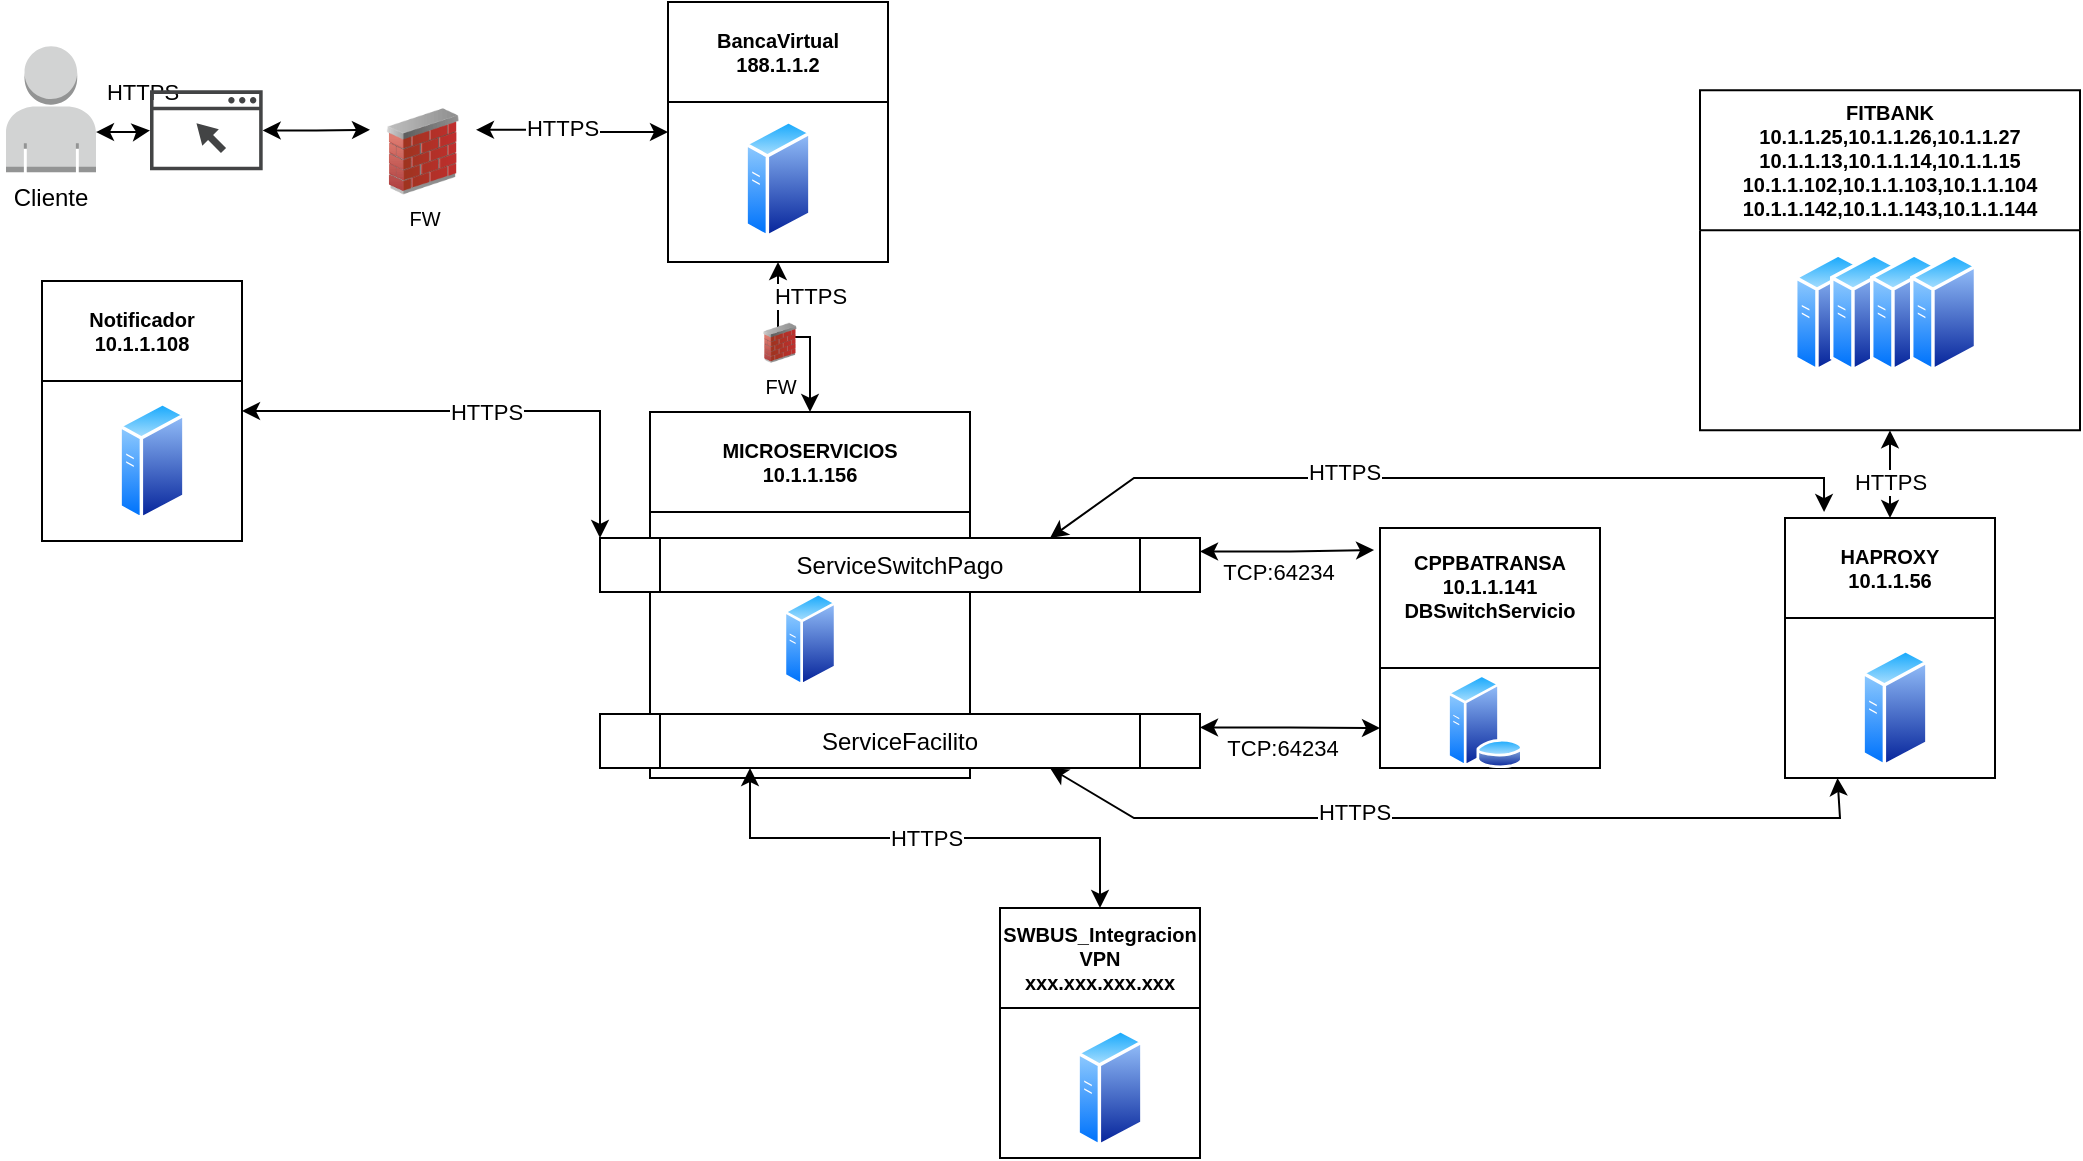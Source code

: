 <mxfile version="21.2.1" type="github">
  <diagram name="Page-1" id="cdJFgnRZKSv7TjTgte76">
    <mxGraphModel dx="924" dy="304" grid="1" gridSize="10" guides="1" tooltips="1" connect="1" arrows="1" fold="1" page="1" pageScale="1" pageWidth="850" pageHeight="1100" math="0" shadow="0">
      <root>
        <mxCell id="0" />
        <mxCell id="1" parent="0" />
        <mxCell id="kGz52Ocv0qRSrAAiTenu-2" style="edgeStyle=orthogonalEdgeStyle;rounded=0;orthogonalLoop=1;jettySize=auto;html=1;exitX=1;exitY=0.25;exitDx=0;exitDy=0;startArrow=classic;startFill=1;entryX=0;entryY=0.5;entryDx=0;entryDy=0;" parent="1" source="kGz52Ocv0qRSrAAiTenu-5" target="kGz52Ocv0qRSrAAiTenu-16" edge="1">
          <mxGeometry relative="1" as="geometry">
            <mxPoint x="511" y="185" as="targetPoint" />
          </mxGeometry>
        </mxCell>
        <mxCell id="kGz52Ocv0qRSrAAiTenu-3" value="HTTPS" style="edgeLabel;html=1;align=center;verticalAlign=middle;resizable=0;points=[];" parent="kGz52Ocv0qRSrAAiTenu-2" vertex="1" connectable="0">
          <mxGeometry x="-0.12" y="1" relative="1" as="geometry">
            <mxPoint as="offset" />
          </mxGeometry>
        </mxCell>
        <mxCell id="kGz52Ocv0qRSrAAiTenu-4" value="HTTPS" style="edgeLabel;html=1;align=center;verticalAlign=middle;resizable=0;points=[];" parent="kGz52Ocv0qRSrAAiTenu-2" vertex="1" connectable="0">
          <mxGeometry x="-0.12" y="1" relative="1" as="geometry">
            <mxPoint x="-210" y="-18" as="offset" />
          </mxGeometry>
        </mxCell>
        <mxCell id="kGz52Ocv0qRSrAAiTenu-5" value="FW" style="image;html=1;image=img/lib/clip_art/networking/Firewall_02_128x128.png;fontSize=10;" parent="1" vertex="1">
          <mxGeometry x="195" y="95.17" width="53" height="43" as="geometry" />
        </mxCell>
        <mxCell id="kGz52Ocv0qRSrAAiTenu-6" value="MICROSERVICIOS&#xa;10.1.1.156" style="swimlane;startSize=50;fontSize=10;" parent="1" vertex="1">
          <mxGeometry x="335" y="247" width="160" height="183" as="geometry">
            <mxRectangle x="310" y="150" width="130" height="23" as="alternateBounds" />
          </mxGeometry>
        </mxCell>
        <mxCell id="kGz52Ocv0qRSrAAiTenu-7" value="" style="aspect=fixed;perimeter=ellipsePerimeter;html=1;align=center;shadow=0;dashed=0;spacingTop=3;image;image=img/lib/active_directory/generic_server.svg;fontSize=10;" parent="kGz52Ocv0qRSrAAiTenu-6" vertex="1">
          <mxGeometry x="66.76" y="90" width="26.48" height="47.29" as="geometry" />
        </mxCell>
        <mxCell id="kGz52Ocv0qRSrAAiTenu-8" style="edgeStyle=orthogonalEdgeStyle;rounded=0;orthogonalLoop=1;jettySize=auto;html=1;exitX=1;exitY=0.68;exitDx=0;exitDy=0;exitPerimeter=0;startArrow=classic;startFill=1;" parent="1" source="kGz52Ocv0qRSrAAiTenu-12" target="kGz52Ocv0qRSrAAiTenu-10" edge="1">
          <mxGeometry relative="1" as="geometry" />
        </mxCell>
        <mxCell id="kGz52Ocv0qRSrAAiTenu-9" style="edgeStyle=orthogonalEdgeStyle;rounded=0;orthogonalLoop=1;jettySize=auto;html=1;entryX=0;entryY=0.25;entryDx=0;entryDy=0;startArrow=classic;startFill=1;" parent="1" source="kGz52Ocv0qRSrAAiTenu-10" target="kGz52Ocv0qRSrAAiTenu-5" edge="1">
          <mxGeometry relative="1" as="geometry" />
        </mxCell>
        <mxCell id="kGz52Ocv0qRSrAAiTenu-10" value="" style="sketch=0;pointerEvents=1;shadow=0;dashed=0;html=1;strokeColor=none;fillColor=#434445;aspect=fixed;labelPosition=center;verticalLabelPosition=bottom;verticalAlign=top;align=center;outlineConnect=0;shape=mxgraph.vvd.web_browser;" parent="1" vertex="1">
          <mxGeometry x="85" y="86.17" width="56.34" height="40" as="geometry" />
        </mxCell>
        <mxCell id="kGz52Ocv0qRSrAAiTenu-11" value="" style="group" parent="1" vertex="1" connectable="0">
          <mxGeometry x="10" y="64.17" width="50" height="86" as="geometry" />
        </mxCell>
        <mxCell id="kGz52Ocv0qRSrAAiTenu-12" value="" style="outlineConnect=0;dashed=0;verticalLabelPosition=bottom;verticalAlign=top;align=center;html=1;shape=mxgraph.aws3.user;fillColor=#D2D3D3;gradientColor=none;" parent="kGz52Ocv0qRSrAAiTenu-11" vertex="1">
          <mxGeometry x="3" width="45" height="63" as="geometry" />
        </mxCell>
        <mxCell id="kGz52Ocv0qRSrAAiTenu-13" value="Cliente" style="text;html=1;align=center;verticalAlign=middle;resizable=0;points=[];autosize=1;strokeColor=none;fillColor=none;" parent="kGz52Ocv0qRSrAAiTenu-11" vertex="1">
          <mxGeometry y="66" width="50" height="20" as="geometry" />
        </mxCell>
        <mxCell id="kGz52Ocv0qRSrAAiTenu-14" style="edgeStyle=orthogonalEdgeStyle;rounded=0;orthogonalLoop=1;jettySize=auto;html=1;exitX=0.5;exitY=1;exitDx=0;exitDy=0;entryX=0.5;entryY=0;entryDx=0;entryDy=0;startArrow=classic;startFill=1;" parent="1" source="kGz52Ocv0qRSrAAiTenu-16" target="kGz52Ocv0qRSrAAiTenu-6" edge="1">
          <mxGeometry relative="1" as="geometry" />
        </mxCell>
        <mxCell id="kGz52Ocv0qRSrAAiTenu-15" value="HTTPS" style="edgeLabel;html=1;align=center;verticalAlign=middle;resizable=0;points=[];" parent="kGz52Ocv0qRSrAAiTenu-14" vertex="1" connectable="0">
          <mxGeometry x="0.13" y="-2" relative="1" as="geometry">
            <mxPoint x="2" y="-23" as="offset" />
          </mxGeometry>
        </mxCell>
        <mxCell id="kGz52Ocv0qRSrAAiTenu-16" value="BancaVirtual&#xa;188.1.1.2" style="swimlane;startSize=50;fontSize=10;" parent="1" vertex="1">
          <mxGeometry x="344" y="42" width="110" height="130" as="geometry">
            <mxRectangle x="310" y="150" width="130" height="23" as="alternateBounds" />
          </mxGeometry>
        </mxCell>
        <mxCell id="kGz52Ocv0qRSrAAiTenu-17" value="" style="aspect=fixed;perimeter=ellipsePerimeter;html=1;align=center;shadow=0;dashed=0;spacingTop=3;image;image=img/lib/active_directory/generic_server.svg;fontSize=10;" parent="kGz52Ocv0qRSrAAiTenu-16" vertex="1">
          <mxGeometry x="38.2" y="58.5" width="33.6" height="60" as="geometry" />
        </mxCell>
        <mxCell id="kGz52Ocv0qRSrAAiTenu-21" value="&#xa;SWBUS_Integracion&#xa;VPN&#xa;xxx.xxx.xxx.xxx&#xa;" style="swimlane;startSize=50;fontSize=10;" parent="1" vertex="1">
          <mxGeometry x="510" y="495" width="100" height="125" as="geometry">
            <mxRectangle x="310" y="150" width="130" height="23" as="alternateBounds" />
          </mxGeometry>
        </mxCell>
        <mxCell id="kGz52Ocv0qRSrAAiTenu-22" value="" style="aspect=fixed;perimeter=ellipsePerimeter;html=1;align=center;shadow=0;dashed=0;spacingTop=3;image;image=img/lib/active_directory/generic_server.svg;fontSize=10;" parent="kGz52Ocv0qRSrAAiTenu-21" vertex="1">
          <mxGeometry x="38.2" y="60" width="33.6" height="60" as="geometry" />
        </mxCell>
        <mxCell id="kGz52Ocv0qRSrAAiTenu-23" value="HTTPS" style="edgeStyle=orthogonalEdgeStyle;rounded=0;orthogonalLoop=1;jettySize=auto;html=1;exitX=0.5;exitY=0;exitDx=0;exitDy=0;startArrow=classic;startFill=1;entryX=0.25;entryY=1;entryDx=0;entryDy=0;" parent="1" source="kGz52Ocv0qRSrAAiTenu-21" target="kGz52Ocv0qRSrAAiTenu-29" edge="1">
          <mxGeometry relative="1" as="geometry">
            <mxPoint x="161" y="302.5" as="sourcePoint" />
            <mxPoint x="271" y="360" as="targetPoint" />
          </mxGeometry>
        </mxCell>
        <mxCell id="kGz52Ocv0qRSrAAiTenu-29" value="ServiceFacilito" style="shape=process;whiteSpace=wrap;html=1;backgroundOutline=1;" parent="1" vertex="1">
          <mxGeometry x="310" y="398" width="300" height="27" as="geometry" />
        </mxCell>
        <mxCell id="kGz52Ocv0qRSrAAiTenu-30" value="ServiceSwitchPago" style="shape=process;whiteSpace=wrap;html=1;backgroundOutline=1;" parent="1" vertex="1">
          <mxGeometry x="310" y="310" width="300" height="27" as="geometry" />
        </mxCell>
        <mxCell id="kGz52Ocv0qRSrAAiTenu-33" value="FW" style="image;html=1;image=img/lib/clip_art/networking/Firewall_02_128x128.png;fontSize=10;" parent="1" vertex="1">
          <mxGeometry x="385.5" y="202.42" width="29" height="20" as="geometry" />
        </mxCell>
        <mxCell id="kGz52Ocv0qRSrAAiTenu-38" value="FITBANK&#xa;10.1.1.25,10.1.1.26,10.1.1.27&#xa;10.1.1.13,10.1.1.14,10.1.1.15&#xa;10.1.1.102,10.1.1.103,10.1.1.104&#xa;10.1.1.142,10.1.1.143,10.1.1.144" style="swimlane;startSize=70;fontSize=10;" parent="1" vertex="1">
          <mxGeometry x="860" y="86.17" width="190" height="170" as="geometry">
            <mxRectangle x="310" y="150" width="130" height="23" as="alternateBounds" />
          </mxGeometry>
        </mxCell>
        <mxCell id="kGz52Ocv0qRSrAAiTenu-39" value="" style="aspect=fixed;perimeter=ellipsePerimeter;html=1;align=center;shadow=0;dashed=0;spacingTop=3;image;image=img/lib/active_directory/generic_server.svg;fontSize=10;" parent="kGz52Ocv0qRSrAAiTenu-38" vertex="1">
          <mxGeometry x="47" y="81" width="33.6" height="60" as="geometry" />
        </mxCell>
        <mxCell id="kGz52Ocv0qRSrAAiTenu-40" value="" style="aspect=fixed;perimeter=ellipsePerimeter;html=1;align=center;shadow=0;dashed=0;spacingTop=3;image;image=img/lib/active_directory/generic_server.svg;fontSize=10;" parent="kGz52Ocv0qRSrAAiTenu-38" vertex="1">
          <mxGeometry x="65" y="81" width="33.6" height="60" as="geometry" />
        </mxCell>
        <mxCell id="kGz52Ocv0qRSrAAiTenu-41" value="" style="aspect=fixed;perimeter=ellipsePerimeter;html=1;align=center;shadow=0;dashed=0;spacingTop=3;image;image=img/lib/active_directory/generic_server.svg;fontSize=10;" parent="kGz52Ocv0qRSrAAiTenu-38" vertex="1">
          <mxGeometry x="85" y="81" width="33.6" height="60" as="geometry" />
        </mxCell>
        <mxCell id="kGz52Ocv0qRSrAAiTenu-42" value="" style="aspect=fixed;perimeter=ellipsePerimeter;html=1;align=center;shadow=0;dashed=0;spacingTop=3;image;image=img/lib/active_directory/generic_server.svg;fontSize=10;" parent="kGz52Ocv0qRSrAAiTenu-38" vertex="1">
          <mxGeometry x="105" y="81" width="33.6" height="60" as="geometry" />
        </mxCell>
        <mxCell id="kGz52Ocv0qRSrAAiTenu-43" style="edgeStyle=orthogonalEdgeStyle;rounded=0;orthogonalLoop=1;jettySize=auto;html=1;entryX=0.5;entryY=1;entryDx=0;entryDy=0;startArrow=classic;startFill=1;" parent="1" source="kGz52Ocv0qRSrAAiTenu-45" target="kGz52Ocv0qRSrAAiTenu-38" edge="1">
          <mxGeometry relative="1" as="geometry">
            <mxPoint x="942.5" y="170" as="targetPoint" />
          </mxGeometry>
        </mxCell>
        <mxCell id="kGz52Ocv0qRSrAAiTenu-44" value="HTTPS" style="edgeLabel;html=1;align=center;verticalAlign=middle;resizable=0;points=[];" parent="kGz52Ocv0qRSrAAiTenu-43" vertex="1" connectable="0">
          <mxGeometry x="-0.181" y="1" relative="1" as="geometry">
            <mxPoint x="1" as="offset" />
          </mxGeometry>
        </mxCell>
        <mxCell id="kGz52Ocv0qRSrAAiTenu-45" value="HAPROXY&#xa;10.1.1.56" style="swimlane;startSize=50;fontSize=10;" parent="1" vertex="1">
          <mxGeometry x="902.5" y="300" width="105" height="130" as="geometry">
            <mxRectangle x="310" y="150" width="130" height="23" as="alternateBounds" />
          </mxGeometry>
        </mxCell>
        <mxCell id="kGz52Ocv0qRSrAAiTenu-46" value="" style="aspect=fixed;perimeter=ellipsePerimeter;html=1;align=center;shadow=0;dashed=0;spacingTop=3;image;image=img/lib/active_directory/generic_server.svg;fontSize=10;" parent="kGz52Ocv0qRSrAAiTenu-45" vertex="1">
          <mxGeometry x="38.2" y="65" width="33.6" height="60" as="geometry" />
        </mxCell>
        <mxCell id="kGz52Ocv0qRSrAAiTenu-47" style="edgeStyle=orthogonalEdgeStyle;rounded=0;orthogonalLoop=1;jettySize=auto;html=1;exitX=1;exitY=0.25;exitDx=0;exitDy=0;entryX=-0.027;entryY=0.092;entryDx=0;entryDy=0;startArrow=classic;startFill=1;entryPerimeter=0;" parent="1" source="kGz52Ocv0qRSrAAiTenu-30" target="kGz52Ocv0qRSrAAiTenu-49" edge="1">
          <mxGeometry relative="1" as="geometry">
            <mxPoint x="660" y="550" as="sourcePoint" />
          </mxGeometry>
        </mxCell>
        <mxCell id="kGz52Ocv0qRSrAAiTenu-48" value="TCP:64234" style="edgeLabel;html=1;align=center;verticalAlign=middle;resizable=0;points=[];" parent="kGz52Ocv0qRSrAAiTenu-47" vertex="1" connectable="0">
          <mxGeometry x="-0.041" relative="1" as="geometry">
            <mxPoint x="-3" y="10" as="offset" />
          </mxGeometry>
        </mxCell>
        <mxCell id="kGz52Ocv0qRSrAAiTenu-49" value="CPPBATRANSA&#xa;10.1.1.141&#xa;DBSwitchServicio&#xa;" style="swimlane;startSize=70;fontSize=10;" parent="1" vertex="1">
          <mxGeometry x="700" y="305" width="110" height="120" as="geometry">
            <mxRectangle x="310" y="150" width="130" height="23" as="alternateBounds" />
          </mxGeometry>
        </mxCell>
        <mxCell id="kGz52Ocv0qRSrAAiTenu-50" value="" style="aspect=fixed;perimeter=ellipsePerimeter;html=1;align=center;shadow=0;dashed=0;spacingTop=3;image;image=img/lib/active_directory/database_server.svg;" parent="kGz52Ocv0qRSrAAiTenu-49" vertex="1">
          <mxGeometry x="33.2" y="73" width="38.54" height="47" as="geometry" />
        </mxCell>
        <mxCell id="kGz52Ocv0qRSrAAiTenu-51" style="rounded=0;orthogonalLoop=1;jettySize=auto;html=1;startArrow=classic;startFill=1;exitX=0.75;exitY=1;exitDx=0;exitDy=0;entryX=0.25;entryY=1;entryDx=0;entryDy=0;" parent="1" source="kGz52Ocv0qRSrAAiTenu-29" target="kGz52Ocv0qRSrAAiTenu-45" edge="1">
          <mxGeometry relative="1" as="geometry">
            <mxPoint x="609" y="379" as="sourcePoint" />
            <mxPoint x="920" y="430" as="targetPoint" />
            <Array as="points">
              <mxPoint x="577" y="450" />
              <mxPoint x="930" y="450" />
            </Array>
          </mxGeometry>
        </mxCell>
        <mxCell id="kGz52Ocv0qRSrAAiTenu-52" value="HTTPS" style="edgeLabel;html=1;align=center;verticalAlign=middle;resizable=0;points=[];" parent="kGz52Ocv0qRSrAAiTenu-51" vertex="1" connectable="0">
          <mxGeometry x="-0.299" y="3" relative="1" as="geometry">
            <mxPoint x="11" as="offset" />
          </mxGeometry>
        </mxCell>
        <mxCell id="kGz52Ocv0qRSrAAiTenu-53" style="rounded=0;orthogonalLoop=1;jettySize=auto;html=1;startArrow=classic;startFill=1;exitX=0.75;exitY=0;exitDx=0;exitDy=0;entryX=0.186;entryY=-0.023;entryDx=0;entryDy=0;entryPerimeter=0;" parent="1" source="kGz52Ocv0qRSrAAiTenu-30" target="kGz52Ocv0qRSrAAiTenu-45" edge="1">
          <mxGeometry relative="1" as="geometry">
            <mxPoint x="620" y="390" as="sourcePoint" />
            <mxPoint x="913" y="362" as="targetPoint" />
            <Array as="points">
              <mxPoint x="577" y="280" />
              <mxPoint x="922" y="280" />
            </Array>
          </mxGeometry>
        </mxCell>
        <mxCell id="kGz52Ocv0qRSrAAiTenu-54" value="HTTPS" style="edgeLabel;html=1;align=center;verticalAlign=middle;resizable=0;points=[];" parent="kGz52Ocv0qRSrAAiTenu-53" vertex="1" connectable="0">
          <mxGeometry x="-0.299" y="3" relative="1" as="geometry">
            <mxPoint x="11" as="offset" />
          </mxGeometry>
        </mxCell>
        <mxCell id="kGz52Ocv0qRSrAAiTenu-55" style="edgeStyle=orthogonalEdgeStyle;rounded=0;orthogonalLoop=1;jettySize=auto;html=1;exitX=1;exitY=0.25;exitDx=0;exitDy=0;startArrow=classic;startFill=1;" parent="1" source="kGz52Ocv0qRSrAAiTenu-29" edge="1">
          <mxGeometry relative="1" as="geometry">
            <mxPoint x="620" y="327" as="sourcePoint" />
            <mxPoint x="700" y="405" as="targetPoint" />
          </mxGeometry>
        </mxCell>
        <mxCell id="kGz52Ocv0qRSrAAiTenu-56" value="TCP:64234" style="edgeLabel;html=1;align=center;verticalAlign=middle;resizable=0;points=[];" parent="kGz52Ocv0qRSrAAiTenu-55" vertex="1" connectable="0">
          <mxGeometry x="-0.041" relative="1" as="geometry">
            <mxPoint x="-3" y="10" as="offset" />
          </mxGeometry>
        </mxCell>
        <mxCell id="vSwvDELcTv9OiLuH6LFH-1" value="Notificador&#xa;10.1.1.108" style="swimlane;startSize=50;fontSize=10;" vertex="1" parent="1">
          <mxGeometry x="31" y="181.5" width="100" height="130" as="geometry">
            <mxRectangle x="310" y="150" width="130" height="23" as="alternateBounds" />
          </mxGeometry>
        </mxCell>
        <mxCell id="vSwvDELcTv9OiLuH6LFH-2" value="" style="aspect=fixed;perimeter=ellipsePerimeter;html=1;align=center;shadow=0;dashed=0;spacingTop=3;image;image=img/lib/active_directory/generic_server.svg;fontSize=10;" vertex="1" parent="vSwvDELcTv9OiLuH6LFH-1">
          <mxGeometry x="38.2" y="60" width="33.6" height="60" as="geometry" />
        </mxCell>
        <mxCell id="vSwvDELcTv9OiLuH6LFH-3" value="HTTPS" style="edgeStyle=orthogonalEdgeStyle;rounded=0;orthogonalLoop=1;jettySize=auto;html=1;exitX=1;exitY=0.5;exitDx=0;exitDy=0;startArrow=classic;startFill=1;entryX=0;entryY=0;entryDx=0;entryDy=0;" edge="1" parent="1" source="vSwvDELcTv9OiLuH6LFH-1" target="kGz52Ocv0qRSrAAiTenu-30">
          <mxGeometry relative="1" as="geometry">
            <mxPoint x="161" y="302.5" as="sourcePoint" />
            <mxPoint x="259" y="310" as="targetPoint" />
          </mxGeometry>
        </mxCell>
      </root>
    </mxGraphModel>
  </diagram>
</mxfile>
